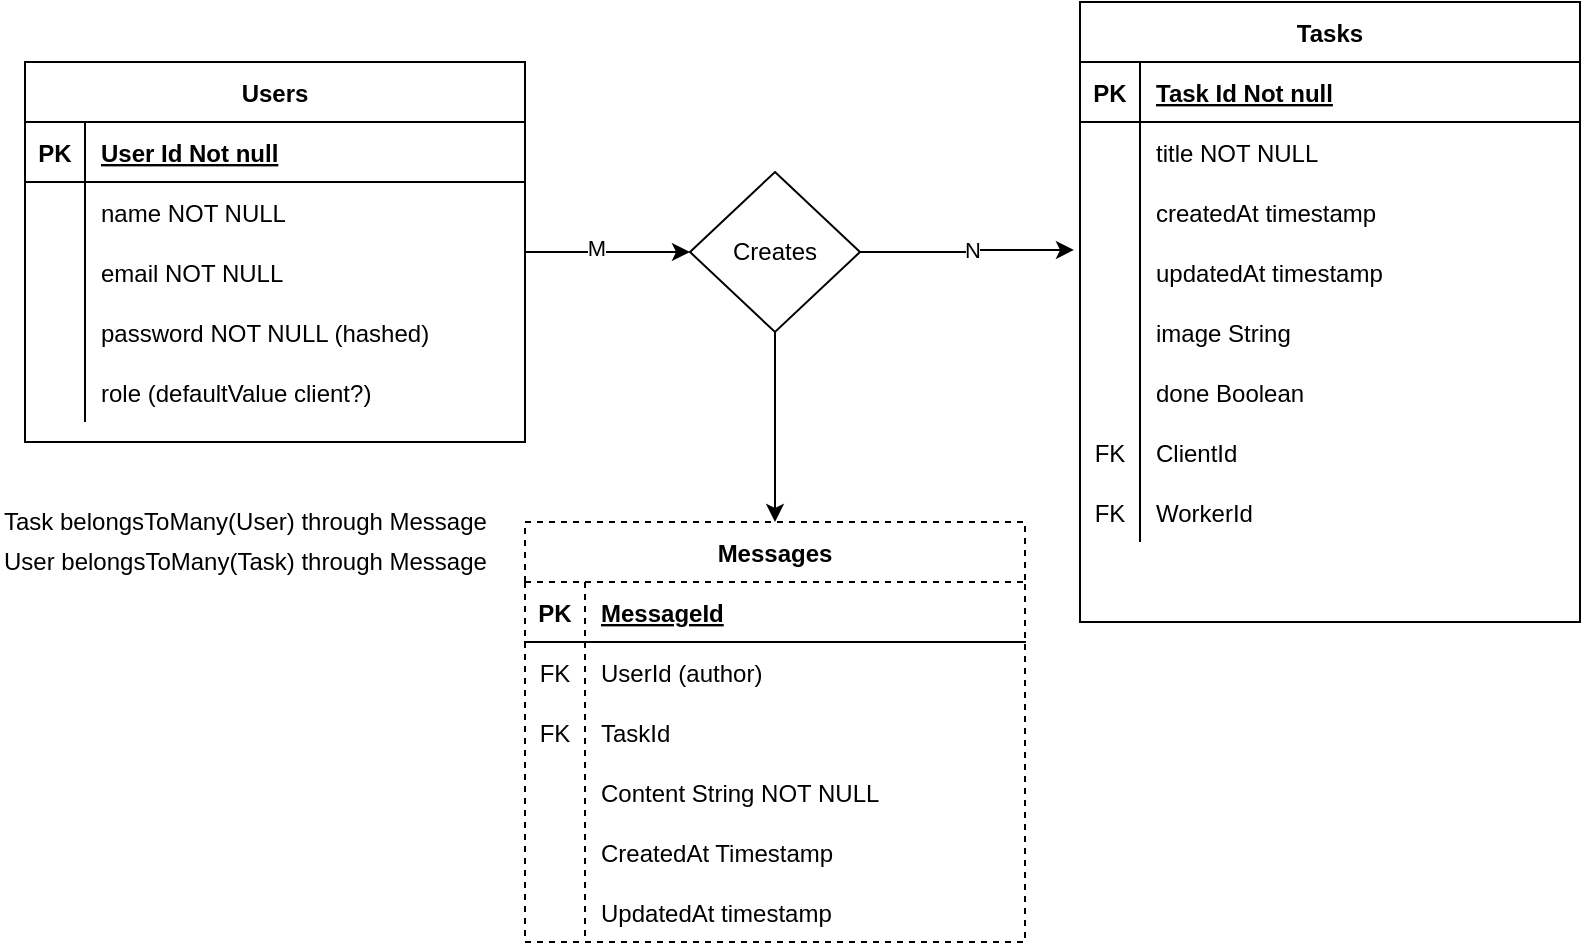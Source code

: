 <mxfile version="14.6.9" type="device"><diagram id="R2lEEEUBdFMjLlhIrx00" name="Page-1"><mxGraphModel dx="851" dy="553" grid="1" gridSize="10" guides="1" tooltips="1" connect="1" arrows="1" fold="1" page="1" pageScale="1" pageWidth="850" pageHeight="1100" math="0" shadow="0" extFonts="Permanent Marker^https://fonts.googleapis.com/css?family=Permanent+Marker"><root><mxCell id="0"/><mxCell id="1" parent="0"/><mxCell id="xFXldnwvmeE6fEurlRrK-37" style="edgeStyle=orthogonalEdgeStyle;rounded=0;orthogonalLoop=1;jettySize=auto;html=1;entryX=0;entryY=0.5;entryDx=0;entryDy=0;" edge="1" parent="1" source="C-vyLk0tnHw3VtMMgP7b-23" target="xFXldnwvmeE6fEurlRrK-36"><mxGeometry relative="1" as="geometry"/></mxCell><mxCell id="xFXldnwvmeE6fEurlRrK-39" value="M" style="edgeLabel;html=1;align=center;verticalAlign=middle;resizable=0;points=[];" vertex="1" connectable="0" parent="xFXldnwvmeE6fEurlRrK-37"><mxGeometry x="-0.139" y="2" relative="1" as="geometry"><mxPoint as="offset"/></mxGeometry></mxCell><mxCell id="C-vyLk0tnHw3VtMMgP7b-23" value="Users" style="shape=table;startSize=30;container=1;collapsible=1;childLayout=tableLayout;fixedRows=1;rowLines=0;fontStyle=1;align=center;resizeLast=1;" parent="1" vertex="1"><mxGeometry x="32.5" y="60" width="250" height="190" as="geometry"/></mxCell><mxCell id="C-vyLk0tnHw3VtMMgP7b-24" value="" style="shape=partialRectangle;collapsible=0;dropTarget=0;pointerEvents=0;fillColor=none;points=[[0,0.5],[1,0.5]];portConstraint=eastwest;top=0;left=0;right=0;bottom=1;" parent="C-vyLk0tnHw3VtMMgP7b-23" vertex="1"><mxGeometry y="30" width="250" height="30" as="geometry"/></mxCell><mxCell id="C-vyLk0tnHw3VtMMgP7b-25" value="PK" style="shape=partialRectangle;overflow=hidden;connectable=0;fillColor=none;top=0;left=0;bottom=0;right=0;fontStyle=1;" parent="C-vyLk0tnHw3VtMMgP7b-24" vertex="1"><mxGeometry width="30" height="30" as="geometry"/></mxCell><mxCell id="C-vyLk0tnHw3VtMMgP7b-26" value="User Id Not null" style="shape=partialRectangle;overflow=hidden;connectable=0;fillColor=none;top=0;left=0;bottom=0;right=0;align=left;spacingLeft=6;fontStyle=5;" parent="C-vyLk0tnHw3VtMMgP7b-24" vertex="1"><mxGeometry x="30" width="220" height="30" as="geometry"/></mxCell><mxCell id="C-vyLk0tnHw3VtMMgP7b-27" value="" style="shape=partialRectangle;collapsible=0;dropTarget=0;pointerEvents=0;fillColor=none;points=[[0,0.5],[1,0.5]];portConstraint=eastwest;top=0;left=0;right=0;bottom=0;" parent="C-vyLk0tnHw3VtMMgP7b-23" vertex="1"><mxGeometry y="60" width="250" height="30" as="geometry"/></mxCell><mxCell id="C-vyLk0tnHw3VtMMgP7b-28" value="" style="shape=partialRectangle;overflow=hidden;connectable=0;fillColor=none;top=0;left=0;bottom=0;right=0;" parent="C-vyLk0tnHw3VtMMgP7b-27" vertex="1"><mxGeometry width="30" height="30" as="geometry"/></mxCell><mxCell id="C-vyLk0tnHw3VtMMgP7b-29" value="name NOT NULL" style="shape=partialRectangle;overflow=hidden;connectable=0;fillColor=none;top=0;left=0;bottom=0;right=0;align=left;spacingLeft=6;" parent="C-vyLk0tnHw3VtMMgP7b-27" vertex="1"><mxGeometry x="30" width="220" height="30" as="geometry"/></mxCell><mxCell id="xFXldnwvmeE6fEurlRrK-1" value="" style="shape=partialRectangle;collapsible=0;dropTarget=0;pointerEvents=0;fillColor=none;points=[[0,0.5],[1,0.5]];portConstraint=eastwest;top=0;left=0;right=0;bottom=0;" vertex="1" parent="C-vyLk0tnHw3VtMMgP7b-23"><mxGeometry y="90" width="250" height="30" as="geometry"/></mxCell><mxCell id="xFXldnwvmeE6fEurlRrK-2" value="" style="shape=partialRectangle;overflow=hidden;connectable=0;fillColor=none;top=0;left=0;bottom=0;right=0;" vertex="1" parent="xFXldnwvmeE6fEurlRrK-1"><mxGeometry width="30" height="30" as="geometry"/></mxCell><mxCell id="xFXldnwvmeE6fEurlRrK-3" value="email NOT NULL" style="shape=partialRectangle;overflow=hidden;connectable=0;fillColor=none;top=0;left=0;bottom=0;right=0;align=left;spacingLeft=6;" vertex="1" parent="xFXldnwvmeE6fEurlRrK-1"><mxGeometry x="30" width="220" height="30" as="geometry"/></mxCell><mxCell id="xFXldnwvmeE6fEurlRrK-4" value="" style="shape=partialRectangle;collapsible=0;dropTarget=0;pointerEvents=0;fillColor=none;points=[[0,0.5],[1,0.5]];portConstraint=eastwest;top=0;left=0;right=0;bottom=0;" vertex="1" parent="C-vyLk0tnHw3VtMMgP7b-23"><mxGeometry y="120" width="250" height="30" as="geometry"/></mxCell><mxCell id="xFXldnwvmeE6fEurlRrK-5" value="" style="shape=partialRectangle;overflow=hidden;connectable=0;fillColor=none;top=0;left=0;bottom=0;right=0;" vertex="1" parent="xFXldnwvmeE6fEurlRrK-4"><mxGeometry width="30" height="30" as="geometry"/></mxCell><mxCell id="xFXldnwvmeE6fEurlRrK-6" value="password NOT NULL (hashed)" style="shape=partialRectangle;overflow=hidden;connectable=0;fillColor=none;top=0;left=0;bottom=0;right=0;align=left;spacingLeft=6;" vertex="1" parent="xFXldnwvmeE6fEurlRrK-4"><mxGeometry x="30" width="220" height="30" as="geometry"/></mxCell><mxCell id="xFXldnwvmeE6fEurlRrK-7" value="" style="shape=partialRectangle;collapsible=0;dropTarget=0;pointerEvents=0;fillColor=none;points=[[0,0.5],[1,0.5]];portConstraint=eastwest;top=0;left=0;right=0;bottom=0;" vertex="1" parent="C-vyLk0tnHw3VtMMgP7b-23"><mxGeometry y="150" width="250" height="30" as="geometry"/></mxCell><mxCell id="xFXldnwvmeE6fEurlRrK-8" value="" style="shape=partialRectangle;overflow=hidden;connectable=0;fillColor=none;top=0;left=0;bottom=0;right=0;" vertex="1" parent="xFXldnwvmeE6fEurlRrK-7"><mxGeometry width="30" height="30" as="geometry"/></mxCell><mxCell id="xFXldnwvmeE6fEurlRrK-9" value="role (defaultValue client?)" style="shape=partialRectangle;overflow=hidden;connectable=0;fillColor=none;top=0;left=0;bottom=0;right=0;align=left;spacingLeft=6;" vertex="1" parent="xFXldnwvmeE6fEurlRrK-7"><mxGeometry x="30" width="220" height="30" as="geometry"/></mxCell><mxCell id="xFXldnwvmeE6fEurlRrK-10" value="Tasks" style="shape=table;startSize=30;container=1;collapsible=1;childLayout=tableLayout;fixedRows=1;rowLines=0;fontStyle=1;align=center;resizeLast=1;" vertex="1" parent="1"><mxGeometry x="560" y="30" width="250" height="310" as="geometry"/></mxCell><mxCell id="xFXldnwvmeE6fEurlRrK-11" value="" style="shape=partialRectangle;collapsible=0;dropTarget=0;pointerEvents=0;fillColor=none;points=[[0,0.5],[1,0.5]];portConstraint=eastwest;top=0;left=0;right=0;bottom=1;" vertex="1" parent="xFXldnwvmeE6fEurlRrK-10"><mxGeometry y="30" width="250" height="30" as="geometry"/></mxCell><mxCell id="xFXldnwvmeE6fEurlRrK-12" value="PK" style="shape=partialRectangle;overflow=hidden;connectable=0;fillColor=none;top=0;left=0;bottom=0;right=0;fontStyle=1;" vertex="1" parent="xFXldnwvmeE6fEurlRrK-11"><mxGeometry width="30" height="30" as="geometry"/></mxCell><mxCell id="xFXldnwvmeE6fEurlRrK-13" value="Task Id Not null" style="shape=partialRectangle;overflow=hidden;connectable=0;fillColor=none;top=0;left=0;bottom=0;right=0;align=left;spacingLeft=6;fontStyle=5;" vertex="1" parent="xFXldnwvmeE6fEurlRrK-11"><mxGeometry x="30" width="220" height="30" as="geometry"/></mxCell><mxCell id="xFXldnwvmeE6fEurlRrK-14" value="" style="shape=partialRectangle;collapsible=0;dropTarget=0;pointerEvents=0;fillColor=none;points=[[0,0.5],[1,0.5]];portConstraint=eastwest;top=0;left=0;right=0;bottom=0;" vertex="1" parent="xFXldnwvmeE6fEurlRrK-10"><mxGeometry y="60" width="250" height="30" as="geometry"/></mxCell><mxCell id="xFXldnwvmeE6fEurlRrK-15" value="" style="shape=partialRectangle;overflow=hidden;connectable=0;fillColor=none;top=0;left=0;bottom=0;right=0;" vertex="1" parent="xFXldnwvmeE6fEurlRrK-14"><mxGeometry width="30" height="30" as="geometry"/></mxCell><mxCell id="xFXldnwvmeE6fEurlRrK-16" value="title NOT NULL" style="shape=partialRectangle;overflow=hidden;connectable=0;fillColor=none;top=0;left=0;bottom=0;right=0;align=left;spacingLeft=6;" vertex="1" parent="xFXldnwvmeE6fEurlRrK-14"><mxGeometry x="30" width="220" height="30" as="geometry"/></mxCell><mxCell id="xFXldnwvmeE6fEurlRrK-17" value="" style="shape=partialRectangle;collapsible=0;dropTarget=0;pointerEvents=0;fillColor=none;points=[[0,0.5],[1,0.5]];portConstraint=eastwest;top=0;left=0;right=0;bottom=0;" vertex="1" parent="xFXldnwvmeE6fEurlRrK-10"><mxGeometry y="90" width="250" height="30" as="geometry"/></mxCell><mxCell id="xFXldnwvmeE6fEurlRrK-18" value="" style="shape=partialRectangle;overflow=hidden;connectable=0;fillColor=none;top=0;left=0;bottom=0;right=0;" vertex="1" parent="xFXldnwvmeE6fEurlRrK-17"><mxGeometry width="30" height="30" as="geometry"/></mxCell><mxCell id="xFXldnwvmeE6fEurlRrK-19" value="createdAt timestamp" style="shape=partialRectangle;overflow=hidden;connectable=0;fillColor=none;top=0;left=0;bottom=0;right=0;align=left;spacingLeft=6;" vertex="1" parent="xFXldnwvmeE6fEurlRrK-17"><mxGeometry x="30" width="220" height="30" as="geometry"/></mxCell><mxCell id="xFXldnwvmeE6fEurlRrK-20" value="" style="shape=partialRectangle;collapsible=0;dropTarget=0;pointerEvents=0;fillColor=none;points=[[0,0.5],[1,0.5]];portConstraint=eastwest;top=0;left=0;right=0;bottom=0;" vertex="1" parent="xFXldnwvmeE6fEurlRrK-10"><mxGeometry y="120" width="250" height="30" as="geometry"/></mxCell><mxCell id="xFXldnwvmeE6fEurlRrK-21" value="" style="shape=partialRectangle;overflow=hidden;connectable=0;fillColor=none;top=0;left=0;bottom=0;right=0;" vertex="1" parent="xFXldnwvmeE6fEurlRrK-20"><mxGeometry width="30" height="30" as="geometry"/></mxCell><mxCell id="xFXldnwvmeE6fEurlRrK-22" value="updatedAt timestamp" style="shape=partialRectangle;overflow=hidden;connectable=0;fillColor=none;top=0;left=0;bottom=0;right=0;align=left;spacingLeft=6;" vertex="1" parent="xFXldnwvmeE6fEurlRrK-20"><mxGeometry x="30" width="220" height="30" as="geometry"/></mxCell><mxCell id="xFXldnwvmeE6fEurlRrK-23" value="" style="shape=partialRectangle;collapsible=0;dropTarget=0;pointerEvents=0;fillColor=none;points=[[0,0.5],[1,0.5]];portConstraint=eastwest;top=0;left=0;right=0;bottom=0;" vertex="1" parent="xFXldnwvmeE6fEurlRrK-10"><mxGeometry y="150" width="250" height="30" as="geometry"/></mxCell><mxCell id="xFXldnwvmeE6fEurlRrK-24" value="" style="shape=partialRectangle;overflow=hidden;connectable=0;fillColor=none;top=0;left=0;bottom=0;right=0;" vertex="1" parent="xFXldnwvmeE6fEurlRrK-23"><mxGeometry width="30" height="30" as="geometry"/></mxCell><mxCell id="xFXldnwvmeE6fEurlRrK-25" value="image String" style="shape=partialRectangle;overflow=hidden;connectable=0;fillColor=none;top=0;left=0;bottom=0;right=0;align=left;spacingLeft=6;" vertex="1" parent="xFXldnwvmeE6fEurlRrK-23"><mxGeometry x="30" width="220" height="30" as="geometry"/></mxCell><mxCell id="xFXldnwvmeE6fEurlRrK-95" value="" style="shape=partialRectangle;collapsible=0;dropTarget=0;pointerEvents=0;fillColor=none;points=[[0,0.5],[1,0.5]];portConstraint=eastwest;top=0;left=0;right=0;bottom=0;" vertex="1" parent="xFXldnwvmeE6fEurlRrK-10"><mxGeometry y="180" width="250" height="30" as="geometry"/></mxCell><mxCell id="xFXldnwvmeE6fEurlRrK-96" value="" style="shape=partialRectangle;overflow=hidden;connectable=0;fillColor=none;top=0;left=0;bottom=0;right=0;" vertex="1" parent="xFXldnwvmeE6fEurlRrK-95"><mxGeometry width="30" height="30" as="geometry"/></mxCell><mxCell id="xFXldnwvmeE6fEurlRrK-97" value="done Boolean" style="shape=partialRectangle;overflow=hidden;connectable=0;fillColor=none;top=0;left=0;bottom=0;right=0;align=left;spacingLeft=6;" vertex="1" parent="xFXldnwvmeE6fEurlRrK-95"><mxGeometry x="30" width="220" height="30" as="geometry"/></mxCell><mxCell id="xFXldnwvmeE6fEurlRrK-27" value="" style="shape=partialRectangle;collapsible=0;dropTarget=0;pointerEvents=0;fillColor=none;points=[[0,0.5],[1,0.5]];portConstraint=eastwest;top=0;left=0;right=0;bottom=0;" vertex="1" parent="xFXldnwvmeE6fEurlRrK-10"><mxGeometry y="210" width="250" height="30" as="geometry"/></mxCell><mxCell id="xFXldnwvmeE6fEurlRrK-28" value="FK" style="shape=partialRectangle;overflow=hidden;connectable=0;fillColor=none;top=0;left=0;bottom=0;right=0;" vertex="1" parent="xFXldnwvmeE6fEurlRrK-27"><mxGeometry width="30" height="30" as="geometry"/></mxCell><mxCell id="xFXldnwvmeE6fEurlRrK-29" value="ClientId" style="shape=partialRectangle;overflow=hidden;connectable=0;fillColor=none;top=0;left=0;bottom=0;right=0;align=left;spacingLeft=6;" vertex="1" parent="xFXldnwvmeE6fEurlRrK-27"><mxGeometry x="30" width="220" height="30" as="geometry"/></mxCell><mxCell id="xFXldnwvmeE6fEurlRrK-89" value="" style="shape=partialRectangle;collapsible=0;dropTarget=0;pointerEvents=0;fillColor=none;points=[[0,0.5],[1,0.5]];portConstraint=eastwest;top=0;left=0;right=0;bottom=0;" vertex="1" parent="xFXldnwvmeE6fEurlRrK-10"><mxGeometry y="240" width="250" height="30" as="geometry"/></mxCell><mxCell id="xFXldnwvmeE6fEurlRrK-90" value="FK" style="shape=partialRectangle;overflow=hidden;connectable=0;fillColor=none;top=0;left=0;bottom=0;right=0;" vertex="1" parent="xFXldnwvmeE6fEurlRrK-89"><mxGeometry width="30" height="30" as="geometry"/></mxCell><mxCell id="xFXldnwvmeE6fEurlRrK-91" value="WorkerId" style="shape=partialRectangle;overflow=hidden;connectable=0;fillColor=none;top=0;left=0;bottom=0;right=0;align=left;spacingLeft=6;" vertex="1" parent="xFXldnwvmeE6fEurlRrK-89"><mxGeometry x="30" width="220" height="30" as="geometry"/></mxCell><mxCell id="xFXldnwvmeE6fEurlRrK-38" style="edgeStyle=orthogonalEdgeStyle;rounded=0;orthogonalLoop=1;jettySize=auto;html=1;entryX=-0.012;entryY=0.133;entryDx=0;entryDy=0;entryPerimeter=0;" edge="1" parent="1" source="xFXldnwvmeE6fEurlRrK-36" target="xFXldnwvmeE6fEurlRrK-20"><mxGeometry relative="1" as="geometry"><mxPoint x="540" y="155" as="targetPoint"/></mxGeometry></mxCell><mxCell id="xFXldnwvmeE6fEurlRrK-40" value="N" style="edgeLabel;html=1;align=center;verticalAlign=middle;resizable=0;points=[];" vertex="1" connectable="0" parent="xFXldnwvmeE6fEurlRrK-38"><mxGeometry x="0.044" relative="1" as="geometry"><mxPoint as="offset"/></mxGeometry></mxCell><mxCell id="xFXldnwvmeE6fEurlRrK-98" style="edgeStyle=orthogonalEdgeStyle;rounded=0;orthogonalLoop=1;jettySize=auto;html=1;entryX=0.5;entryY=0;entryDx=0;entryDy=0;" edge="1" parent="1" source="xFXldnwvmeE6fEurlRrK-36" target="xFXldnwvmeE6fEurlRrK-62"><mxGeometry relative="1" as="geometry"/></mxCell><mxCell id="xFXldnwvmeE6fEurlRrK-36" value="Creates" style="rhombus;whiteSpace=wrap;html=1;" vertex="1" parent="1"><mxGeometry x="365" y="115" width="85" height="80" as="geometry"/></mxCell><mxCell id="xFXldnwvmeE6fEurlRrK-62" value="Messages" style="shape=table;startSize=30;container=1;collapsible=1;childLayout=tableLayout;fixedRows=1;rowLines=0;fontStyle=1;align=center;resizeLast=1;dashed=1;" vertex="1" parent="1"><mxGeometry x="282.5" y="290" width="250" height="210" as="geometry"/></mxCell><mxCell id="xFXldnwvmeE6fEurlRrK-63" value="" style="shape=partialRectangle;collapsible=0;dropTarget=0;pointerEvents=0;fillColor=none;points=[[0,0.5],[1,0.5]];portConstraint=eastwest;top=0;left=0;right=0;bottom=1;" vertex="1" parent="xFXldnwvmeE6fEurlRrK-62"><mxGeometry y="30" width="250" height="30" as="geometry"/></mxCell><mxCell id="xFXldnwvmeE6fEurlRrK-64" value="PK" style="shape=partialRectangle;overflow=hidden;connectable=0;fillColor=none;top=0;left=0;bottom=0;right=0;fontStyle=1;" vertex="1" parent="xFXldnwvmeE6fEurlRrK-63"><mxGeometry width="30" height="30" as="geometry"/></mxCell><mxCell id="xFXldnwvmeE6fEurlRrK-65" value="MessageId" style="shape=partialRectangle;overflow=hidden;connectable=0;fillColor=none;top=0;left=0;bottom=0;right=0;align=left;spacingLeft=6;fontStyle=5;" vertex="1" parent="xFXldnwvmeE6fEurlRrK-63"><mxGeometry x="30" width="220" height="30" as="geometry"/></mxCell><mxCell id="xFXldnwvmeE6fEurlRrK-66" value="" style="shape=partialRectangle;collapsible=0;dropTarget=0;pointerEvents=0;fillColor=none;points=[[0,0.5],[1,0.5]];portConstraint=eastwest;top=0;left=0;right=0;bottom=0;" vertex="1" parent="xFXldnwvmeE6fEurlRrK-62"><mxGeometry y="60" width="250" height="30" as="geometry"/></mxCell><mxCell id="xFXldnwvmeE6fEurlRrK-67" value="FK" style="shape=partialRectangle;overflow=hidden;connectable=0;fillColor=none;top=0;left=0;bottom=0;right=0;" vertex="1" parent="xFXldnwvmeE6fEurlRrK-66"><mxGeometry width="30" height="30" as="geometry"/></mxCell><mxCell id="xFXldnwvmeE6fEurlRrK-68" value="UserId (author)" style="shape=partialRectangle;overflow=hidden;connectable=0;fillColor=none;top=0;left=0;bottom=0;right=0;align=left;spacingLeft=6;" vertex="1" parent="xFXldnwvmeE6fEurlRrK-66"><mxGeometry x="30" width="220" height="30" as="geometry"/></mxCell><mxCell id="xFXldnwvmeE6fEurlRrK-69" value="" style="shape=partialRectangle;collapsible=0;dropTarget=0;pointerEvents=0;fillColor=none;points=[[0,0.5],[1,0.5]];portConstraint=eastwest;top=0;left=0;right=0;bottom=0;" vertex="1" parent="xFXldnwvmeE6fEurlRrK-62"><mxGeometry y="90" width="250" height="30" as="geometry"/></mxCell><mxCell id="xFXldnwvmeE6fEurlRrK-70" value="FK" style="shape=partialRectangle;overflow=hidden;connectable=0;fillColor=none;top=0;left=0;bottom=0;right=0;" vertex="1" parent="xFXldnwvmeE6fEurlRrK-69"><mxGeometry width="30" height="30" as="geometry"/></mxCell><mxCell id="xFXldnwvmeE6fEurlRrK-71" value="TaskId" style="shape=partialRectangle;overflow=hidden;connectable=0;fillColor=none;top=0;left=0;bottom=0;right=0;align=left;spacingLeft=6;" vertex="1" parent="xFXldnwvmeE6fEurlRrK-69"><mxGeometry x="30" width="220" height="30" as="geometry"/></mxCell><mxCell id="xFXldnwvmeE6fEurlRrK-73" value="" style="shape=partialRectangle;collapsible=0;dropTarget=0;pointerEvents=0;fillColor=none;points=[[0,0.5],[1,0.5]];portConstraint=eastwest;top=0;left=0;right=0;bottom=0;" vertex="1" parent="xFXldnwvmeE6fEurlRrK-62"><mxGeometry y="120" width="250" height="30" as="geometry"/></mxCell><mxCell id="xFXldnwvmeE6fEurlRrK-74" value="" style="shape=partialRectangle;overflow=hidden;connectable=0;fillColor=none;top=0;left=0;bottom=0;right=0;" vertex="1" parent="xFXldnwvmeE6fEurlRrK-73"><mxGeometry width="30" height="30" as="geometry"/></mxCell><mxCell id="xFXldnwvmeE6fEurlRrK-75" value="Content String NOT NULL" style="shape=partialRectangle;overflow=hidden;connectable=0;fillColor=none;top=0;left=0;bottom=0;right=0;align=left;spacingLeft=6;" vertex="1" parent="xFXldnwvmeE6fEurlRrK-73"><mxGeometry x="30" width="220" height="30" as="geometry"/></mxCell><mxCell id="xFXldnwvmeE6fEurlRrK-79" value="" style="shape=partialRectangle;collapsible=0;dropTarget=0;pointerEvents=0;fillColor=none;points=[[0,0.5],[1,0.5]];portConstraint=eastwest;top=0;left=0;right=0;bottom=0;" vertex="1" parent="xFXldnwvmeE6fEurlRrK-62"><mxGeometry y="150" width="250" height="30" as="geometry"/></mxCell><mxCell id="xFXldnwvmeE6fEurlRrK-80" value="" style="shape=partialRectangle;overflow=hidden;connectable=0;fillColor=none;top=0;left=0;bottom=0;right=0;" vertex="1" parent="xFXldnwvmeE6fEurlRrK-79"><mxGeometry width="30" height="30" as="geometry"/></mxCell><mxCell id="xFXldnwvmeE6fEurlRrK-81" value="CreatedAt Timestamp" style="shape=partialRectangle;overflow=hidden;connectable=0;fillColor=none;top=0;left=0;bottom=0;right=0;align=left;spacingLeft=6;" vertex="1" parent="xFXldnwvmeE6fEurlRrK-79"><mxGeometry x="30" width="220" height="30" as="geometry"/></mxCell><mxCell id="xFXldnwvmeE6fEurlRrK-82" value="" style="shape=partialRectangle;collapsible=0;dropTarget=0;pointerEvents=0;fillColor=none;points=[[0,0.5],[1,0.5]];portConstraint=eastwest;top=0;left=0;right=0;bottom=0;" vertex="1" parent="xFXldnwvmeE6fEurlRrK-62"><mxGeometry y="180" width="250" height="30" as="geometry"/></mxCell><mxCell id="xFXldnwvmeE6fEurlRrK-83" value="" style="shape=partialRectangle;overflow=hidden;connectable=0;fillColor=none;top=0;left=0;bottom=0;right=0;" vertex="1" parent="xFXldnwvmeE6fEurlRrK-82"><mxGeometry width="30" height="30" as="geometry"/></mxCell><mxCell id="xFXldnwvmeE6fEurlRrK-84" value="UpdatedAt timestamp" style="shape=partialRectangle;overflow=hidden;connectable=0;fillColor=none;top=0;left=0;bottom=0;right=0;align=left;spacingLeft=6;" vertex="1" parent="xFXldnwvmeE6fEurlRrK-82"><mxGeometry x="30" width="220" height="30" as="geometry"/></mxCell><mxCell id="xFXldnwvmeE6fEurlRrK-99" value="Task belongsToMany(User) through Message" style="text;html=1;strokeColor=none;fillColor=none;align=left;verticalAlign=middle;whiteSpace=wrap;rounded=0;dashed=1;" vertex="1" parent="1"><mxGeometry x="20" y="280" width="250" height="20" as="geometry"/></mxCell><mxCell id="xFXldnwvmeE6fEurlRrK-100" value="User belongsToMany(Task) through Message" style="text;html=1;strokeColor=none;fillColor=none;align=left;verticalAlign=middle;whiteSpace=wrap;rounded=0;dashed=1;" vertex="1" parent="1"><mxGeometry x="20" y="300" width="260" height="20" as="geometry"/></mxCell></root></mxGraphModel></diagram></mxfile>
